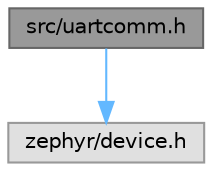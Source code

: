 digraph "src/uartcomm.h"
{
 // LATEX_PDF_SIZE
  bgcolor="transparent";
  edge [fontname=Helvetica,fontsize=10,labelfontname=Helvetica,labelfontsize=10];
  node [fontname=Helvetica,fontsize=10,shape=box,height=0.2,width=0.4];
  Node1 [id="Node000001",label="src/uartcomm.h",height=0.2,width=0.4,color="gray40", fillcolor="grey60", style="filled", fontcolor="black",tooltip="Interface do módulo de comunicação UART (parser de comandos + framing)"];
  Node1 -> Node2 [id="edge1_Node000001_Node000002",color="steelblue1",style="solid",tooltip=" "];
  Node2 [id="Node000002",label="zephyr/device.h",height=0.2,width=0.4,color="grey60", fillcolor="#E0E0E0", style="filled",tooltip=" "];
}
